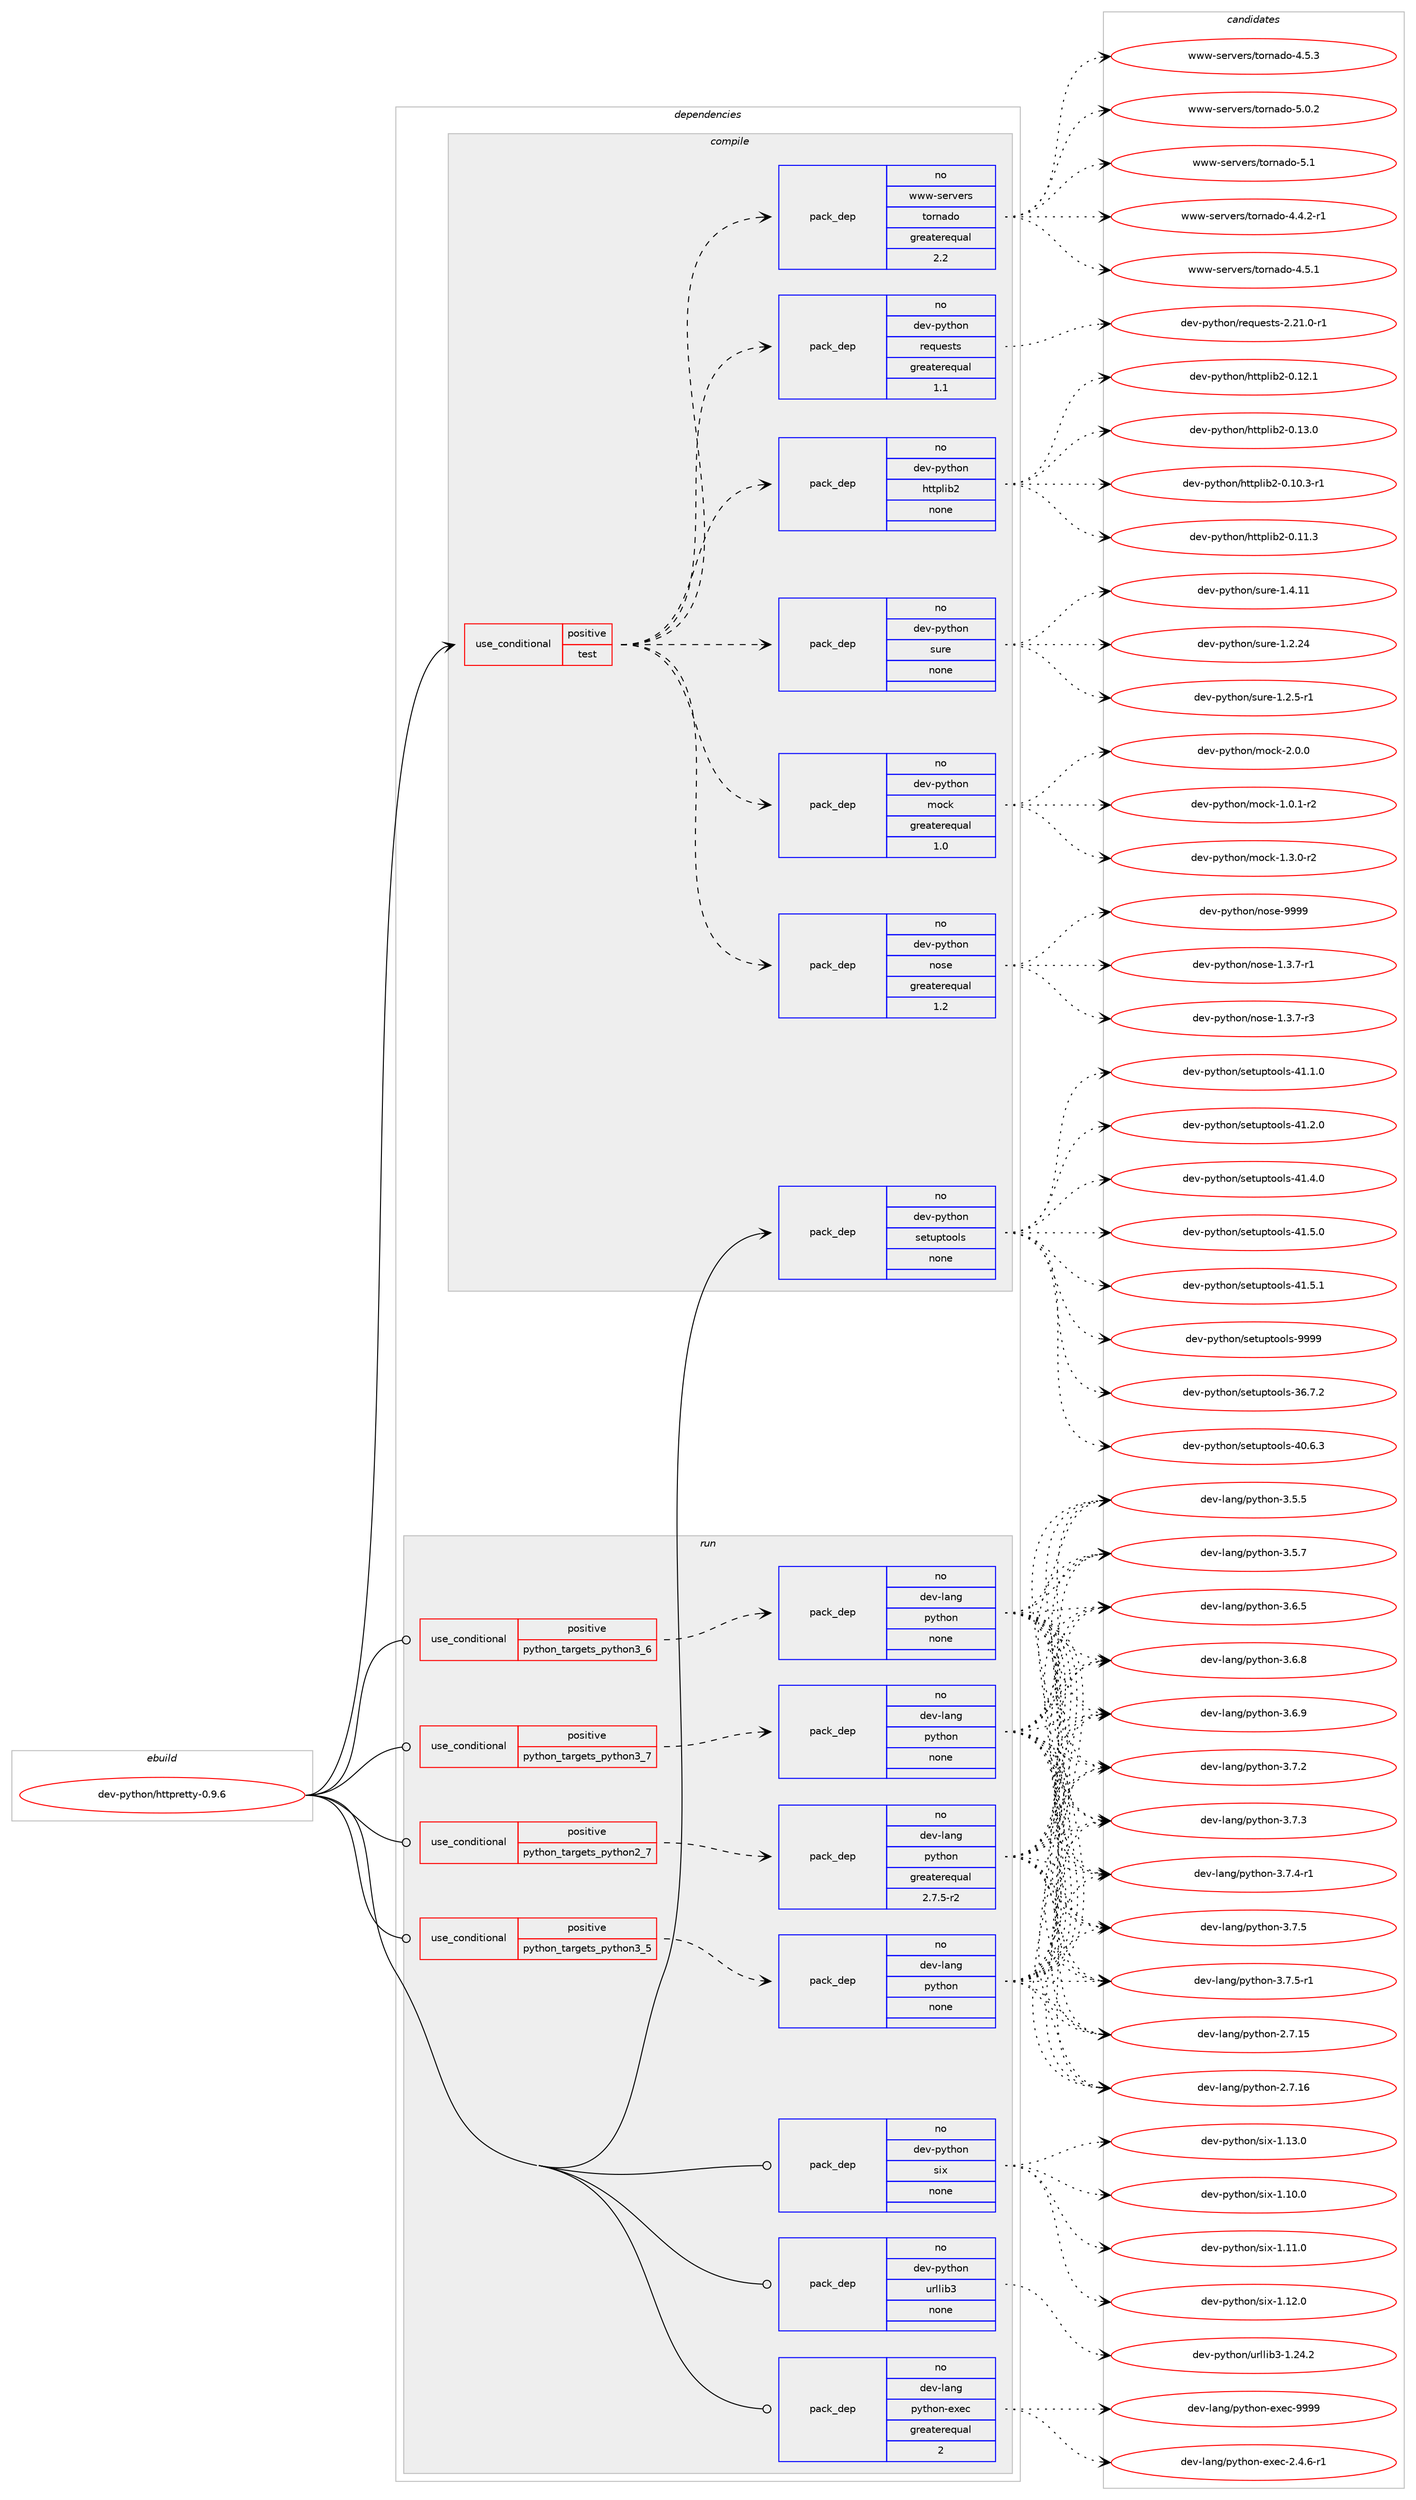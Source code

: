 digraph prolog {

# *************
# Graph options
# *************

newrank=true;
concentrate=true;
compound=true;
graph [rankdir=LR,fontname=Helvetica,fontsize=10,ranksep=1.5];#, ranksep=2.5, nodesep=0.2];
edge  [arrowhead=vee];
node  [fontname=Helvetica,fontsize=10];

# **********
# The ebuild
# **********

subgraph cluster_leftcol {
color=gray;
rank=same;
label=<<i>ebuild</i>>;
id [label="dev-python/httpretty-0.9.6", color=red, width=4, href="../dev-python/httpretty-0.9.6.svg"];
}

# ****************
# The dependencies
# ****************

subgraph cluster_midcol {
color=gray;
label=<<i>dependencies</i>>;
subgraph cluster_compile {
fillcolor="#eeeeee";
style=filled;
label=<<i>compile</i>>;
subgraph cond140591 {
dependency608726 [label=<<TABLE BORDER="0" CELLBORDER="1" CELLSPACING="0" CELLPADDING="4"><TR><TD ROWSPAN="3" CELLPADDING="10">use_conditional</TD></TR><TR><TD>positive</TD></TR><TR><TD>test</TD></TR></TABLE>>, shape=none, color=red];
subgraph pack456336 {
dependency608727 [label=<<TABLE BORDER="0" CELLBORDER="1" CELLSPACING="0" CELLPADDING="4" WIDTH="220"><TR><TD ROWSPAN="6" CELLPADDING="30">pack_dep</TD></TR><TR><TD WIDTH="110">no</TD></TR><TR><TD>dev-python</TD></TR><TR><TD>nose</TD></TR><TR><TD>greaterequal</TD></TR><TR><TD>1.2</TD></TR></TABLE>>, shape=none, color=blue];
}
dependency608726:e -> dependency608727:w [weight=20,style="dashed",arrowhead="vee"];
subgraph pack456337 {
dependency608728 [label=<<TABLE BORDER="0" CELLBORDER="1" CELLSPACING="0" CELLPADDING="4" WIDTH="220"><TR><TD ROWSPAN="6" CELLPADDING="30">pack_dep</TD></TR><TR><TD WIDTH="110">no</TD></TR><TR><TD>dev-python</TD></TR><TR><TD>mock</TD></TR><TR><TD>greaterequal</TD></TR><TR><TD>1.0</TD></TR></TABLE>>, shape=none, color=blue];
}
dependency608726:e -> dependency608728:w [weight=20,style="dashed",arrowhead="vee"];
subgraph pack456338 {
dependency608729 [label=<<TABLE BORDER="0" CELLBORDER="1" CELLSPACING="0" CELLPADDING="4" WIDTH="220"><TR><TD ROWSPAN="6" CELLPADDING="30">pack_dep</TD></TR><TR><TD WIDTH="110">no</TD></TR><TR><TD>dev-python</TD></TR><TR><TD>sure</TD></TR><TR><TD>none</TD></TR><TR><TD></TD></TR></TABLE>>, shape=none, color=blue];
}
dependency608726:e -> dependency608729:w [weight=20,style="dashed",arrowhead="vee"];
subgraph pack456339 {
dependency608730 [label=<<TABLE BORDER="0" CELLBORDER="1" CELLSPACING="0" CELLPADDING="4" WIDTH="220"><TR><TD ROWSPAN="6" CELLPADDING="30">pack_dep</TD></TR><TR><TD WIDTH="110">no</TD></TR><TR><TD>dev-python</TD></TR><TR><TD>httplib2</TD></TR><TR><TD>none</TD></TR><TR><TD></TD></TR></TABLE>>, shape=none, color=blue];
}
dependency608726:e -> dependency608730:w [weight=20,style="dashed",arrowhead="vee"];
subgraph pack456340 {
dependency608731 [label=<<TABLE BORDER="0" CELLBORDER="1" CELLSPACING="0" CELLPADDING="4" WIDTH="220"><TR><TD ROWSPAN="6" CELLPADDING="30">pack_dep</TD></TR><TR><TD WIDTH="110">no</TD></TR><TR><TD>dev-python</TD></TR><TR><TD>requests</TD></TR><TR><TD>greaterequal</TD></TR><TR><TD>1.1</TD></TR></TABLE>>, shape=none, color=blue];
}
dependency608726:e -> dependency608731:w [weight=20,style="dashed",arrowhead="vee"];
subgraph pack456341 {
dependency608732 [label=<<TABLE BORDER="0" CELLBORDER="1" CELLSPACING="0" CELLPADDING="4" WIDTH="220"><TR><TD ROWSPAN="6" CELLPADDING="30">pack_dep</TD></TR><TR><TD WIDTH="110">no</TD></TR><TR><TD>www-servers</TD></TR><TR><TD>tornado</TD></TR><TR><TD>greaterequal</TD></TR><TR><TD>2.2</TD></TR></TABLE>>, shape=none, color=blue];
}
dependency608726:e -> dependency608732:w [weight=20,style="dashed",arrowhead="vee"];
}
id:e -> dependency608726:w [weight=20,style="solid",arrowhead="vee"];
subgraph pack456342 {
dependency608733 [label=<<TABLE BORDER="0" CELLBORDER="1" CELLSPACING="0" CELLPADDING="4" WIDTH="220"><TR><TD ROWSPAN="6" CELLPADDING="30">pack_dep</TD></TR><TR><TD WIDTH="110">no</TD></TR><TR><TD>dev-python</TD></TR><TR><TD>setuptools</TD></TR><TR><TD>none</TD></TR><TR><TD></TD></TR></TABLE>>, shape=none, color=blue];
}
id:e -> dependency608733:w [weight=20,style="solid",arrowhead="vee"];
}
subgraph cluster_compileandrun {
fillcolor="#eeeeee";
style=filled;
label=<<i>compile and run</i>>;
}
subgraph cluster_run {
fillcolor="#eeeeee";
style=filled;
label=<<i>run</i>>;
subgraph cond140592 {
dependency608734 [label=<<TABLE BORDER="0" CELLBORDER="1" CELLSPACING="0" CELLPADDING="4"><TR><TD ROWSPAN="3" CELLPADDING="10">use_conditional</TD></TR><TR><TD>positive</TD></TR><TR><TD>python_targets_python2_7</TD></TR></TABLE>>, shape=none, color=red];
subgraph pack456343 {
dependency608735 [label=<<TABLE BORDER="0" CELLBORDER="1" CELLSPACING="0" CELLPADDING="4" WIDTH="220"><TR><TD ROWSPAN="6" CELLPADDING="30">pack_dep</TD></TR><TR><TD WIDTH="110">no</TD></TR><TR><TD>dev-lang</TD></TR><TR><TD>python</TD></TR><TR><TD>greaterequal</TD></TR><TR><TD>2.7.5-r2</TD></TR></TABLE>>, shape=none, color=blue];
}
dependency608734:e -> dependency608735:w [weight=20,style="dashed",arrowhead="vee"];
}
id:e -> dependency608734:w [weight=20,style="solid",arrowhead="odot"];
subgraph cond140593 {
dependency608736 [label=<<TABLE BORDER="0" CELLBORDER="1" CELLSPACING="0" CELLPADDING="4"><TR><TD ROWSPAN="3" CELLPADDING="10">use_conditional</TD></TR><TR><TD>positive</TD></TR><TR><TD>python_targets_python3_5</TD></TR></TABLE>>, shape=none, color=red];
subgraph pack456344 {
dependency608737 [label=<<TABLE BORDER="0" CELLBORDER="1" CELLSPACING="0" CELLPADDING="4" WIDTH="220"><TR><TD ROWSPAN="6" CELLPADDING="30">pack_dep</TD></TR><TR><TD WIDTH="110">no</TD></TR><TR><TD>dev-lang</TD></TR><TR><TD>python</TD></TR><TR><TD>none</TD></TR><TR><TD></TD></TR></TABLE>>, shape=none, color=blue];
}
dependency608736:e -> dependency608737:w [weight=20,style="dashed",arrowhead="vee"];
}
id:e -> dependency608736:w [weight=20,style="solid",arrowhead="odot"];
subgraph cond140594 {
dependency608738 [label=<<TABLE BORDER="0" CELLBORDER="1" CELLSPACING="0" CELLPADDING="4"><TR><TD ROWSPAN="3" CELLPADDING="10">use_conditional</TD></TR><TR><TD>positive</TD></TR><TR><TD>python_targets_python3_6</TD></TR></TABLE>>, shape=none, color=red];
subgraph pack456345 {
dependency608739 [label=<<TABLE BORDER="0" CELLBORDER="1" CELLSPACING="0" CELLPADDING="4" WIDTH="220"><TR><TD ROWSPAN="6" CELLPADDING="30">pack_dep</TD></TR><TR><TD WIDTH="110">no</TD></TR><TR><TD>dev-lang</TD></TR><TR><TD>python</TD></TR><TR><TD>none</TD></TR><TR><TD></TD></TR></TABLE>>, shape=none, color=blue];
}
dependency608738:e -> dependency608739:w [weight=20,style="dashed",arrowhead="vee"];
}
id:e -> dependency608738:w [weight=20,style="solid",arrowhead="odot"];
subgraph cond140595 {
dependency608740 [label=<<TABLE BORDER="0" CELLBORDER="1" CELLSPACING="0" CELLPADDING="4"><TR><TD ROWSPAN="3" CELLPADDING="10">use_conditional</TD></TR><TR><TD>positive</TD></TR><TR><TD>python_targets_python3_7</TD></TR></TABLE>>, shape=none, color=red];
subgraph pack456346 {
dependency608741 [label=<<TABLE BORDER="0" CELLBORDER="1" CELLSPACING="0" CELLPADDING="4" WIDTH="220"><TR><TD ROWSPAN="6" CELLPADDING="30">pack_dep</TD></TR><TR><TD WIDTH="110">no</TD></TR><TR><TD>dev-lang</TD></TR><TR><TD>python</TD></TR><TR><TD>none</TD></TR><TR><TD></TD></TR></TABLE>>, shape=none, color=blue];
}
dependency608740:e -> dependency608741:w [weight=20,style="dashed",arrowhead="vee"];
}
id:e -> dependency608740:w [weight=20,style="solid",arrowhead="odot"];
subgraph pack456347 {
dependency608742 [label=<<TABLE BORDER="0" CELLBORDER="1" CELLSPACING="0" CELLPADDING="4" WIDTH="220"><TR><TD ROWSPAN="6" CELLPADDING="30">pack_dep</TD></TR><TR><TD WIDTH="110">no</TD></TR><TR><TD>dev-lang</TD></TR><TR><TD>python-exec</TD></TR><TR><TD>greaterequal</TD></TR><TR><TD>2</TD></TR></TABLE>>, shape=none, color=blue];
}
id:e -> dependency608742:w [weight=20,style="solid",arrowhead="odot"];
subgraph pack456348 {
dependency608743 [label=<<TABLE BORDER="0" CELLBORDER="1" CELLSPACING="0" CELLPADDING="4" WIDTH="220"><TR><TD ROWSPAN="6" CELLPADDING="30">pack_dep</TD></TR><TR><TD WIDTH="110">no</TD></TR><TR><TD>dev-python</TD></TR><TR><TD>six</TD></TR><TR><TD>none</TD></TR><TR><TD></TD></TR></TABLE>>, shape=none, color=blue];
}
id:e -> dependency608743:w [weight=20,style="solid",arrowhead="odot"];
subgraph pack456349 {
dependency608744 [label=<<TABLE BORDER="0" CELLBORDER="1" CELLSPACING="0" CELLPADDING="4" WIDTH="220"><TR><TD ROWSPAN="6" CELLPADDING="30">pack_dep</TD></TR><TR><TD WIDTH="110">no</TD></TR><TR><TD>dev-python</TD></TR><TR><TD>urllib3</TD></TR><TR><TD>none</TD></TR><TR><TD></TD></TR></TABLE>>, shape=none, color=blue];
}
id:e -> dependency608744:w [weight=20,style="solid",arrowhead="odot"];
}
}

# **************
# The candidates
# **************

subgraph cluster_choices {
rank=same;
color=gray;
label=<<i>candidates</i>>;

subgraph choice456336 {
color=black;
nodesep=1;
choice10010111845112121116104111110471101111151014549465146554511449 [label="dev-python/nose-1.3.7-r1", color=red, width=4,href="../dev-python/nose-1.3.7-r1.svg"];
choice10010111845112121116104111110471101111151014549465146554511451 [label="dev-python/nose-1.3.7-r3", color=red, width=4,href="../dev-python/nose-1.3.7-r3.svg"];
choice10010111845112121116104111110471101111151014557575757 [label="dev-python/nose-9999", color=red, width=4,href="../dev-python/nose-9999.svg"];
dependency608727:e -> choice10010111845112121116104111110471101111151014549465146554511449:w [style=dotted,weight="100"];
dependency608727:e -> choice10010111845112121116104111110471101111151014549465146554511451:w [style=dotted,weight="100"];
dependency608727:e -> choice10010111845112121116104111110471101111151014557575757:w [style=dotted,weight="100"];
}
subgraph choice456337 {
color=black;
nodesep=1;
choice1001011184511212111610411111047109111991074549464846494511450 [label="dev-python/mock-1.0.1-r2", color=red, width=4,href="../dev-python/mock-1.0.1-r2.svg"];
choice1001011184511212111610411111047109111991074549465146484511450 [label="dev-python/mock-1.3.0-r2", color=red, width=4,href="../dev-python/mock-1.3.0-r2.svg"];
choice100101118451121211161041111104710911199107455046484648 [label="dev-python/mock-2.0.0", color=red, width=4,href="../dev-python/mock-2.0.0.svg"];
dependency608728:e -> choice1001011184511212111610411111047109111991074549464846494511450:w [style=dotted,weight="100"];
dependency608728:e -> choice1001011184511212111610411111047109111991074549465146484511450:w [style=dotted,weight="100"];
dependency608728:e -> choice100101118451121211161041111104710911199107455046484648:w [style=dotted,weight="100"];
}
subgraph choice456338 {
color=black;
nodesep=1;
choice100101118451121211161041111104711511711410145494650465052 [label="dev-python/sure-1.2.24", color=red, width=4,href="../dev-python/sure-1.2.24.svg"];
choice10010111845112121116104111110471151171141014549465046534511449 [label="dev-python/sure-1.2.5-r1", color=red, width=4,href="../dev-python/sure-1.2.5-r1.svg"];
choice100101118451121211161041111104711511711410145494652464949 [label="dev-python/sure-1.4.11", color=red, width=4,href="../dev-python/sure-1.4.11.svg"];
dependency608729:e -> choice100101118451121211161041111104711511711410145494650465052:w [style=dotted,weight="100"];
dependency608729:e -> choice10010111845112121116104111110471151171141014549465046534511449:w [style=dotted,weight="100"];
dependency608729:e -> choice100101118451121211161041111104711511711410145494652464949:w [style=dotted,weight="100"];
}
subgraph choice456339 {
color=black;
nodesep=1;
choice10010111845112121116104111110471041161161121081059850454846494846514511449 [label="dev-python/httplib2-0.10.3-r1", color=red, width=4,href="../dev-python/httplib2-0.10.3-r1.svg"];
choice1001011184511212111610411111047104116116112108105985045484649494651 [label="dev-python/httplib2-0.11.3", color=red, width=4,href="../dev-python/httplib2-0.11.3.svg"];
choice1001011184511212111610411111047104116116112108105985045484649504649 [label="dev-python/httplib2-0.12.1", color=red, width=4,href="../dev-python/httplib2-0.12.1.svg"];
choice1001011184511212111610411111047104116116112108105985045484649514648 [label="dev-python/httplib2-0.13.0", color=red, width=4,href="../dev-python/httplib2-0.13.0.svg"];
dependency608730:e -> choice10010111845112121116104111110471041161161121081059850454846494846514511449:w [style=dotted,weight="100"];
dependency608730:e -> choice1001011184511212111610411111047104116116112108105985045484649494651:w [style=dotted,weight="100"];
dependency608730:e -> choice1001011184511212111610411111047104116116112108105985045484649504649:w [style=dotted,weight="100"];
dependency608730:e -> choice1001011184511212111610411111047104116116112108105985045484649514648:w [style=dotted,weight="100"];
}
subgraph choice456340 {
color=black;
nodesep=1;
choice1001011184511212111610411111047114101113117101115116115455046504946484511449 [label="dev-python/requests-2.21.0-r1", color=red, width=4,href="../dev-python/requests-2.21.0-r1.svg"];
dependency608731:e -> choice1001011184511212111610411111047114101113117101115116115455046504946484511449:w [style=dotted,weight="100"];
}
subgraph choice456341 {
color=black;
nodesep=1;
choice1191191194511510111411810111411547116111114110971001114552465246504511449 [label="www-servers/tornado-4.4.2-r1", color=red, width=4,href="../www-servers/tornado-4.4.2-r1.svg"];
choice119119119451151011141181011141154711611111411097100111455246534649 [label="www-servers/tornado-4.5.1", color=red, width=4,href="../www-servers/tornado-4.5.1.svg"];
choice119119119451151011141181011141154711611111411097100111455246534651 [label="www-servers/tornado-4.5.3", color=red, width=4,href="../www-servers/tornado-4.5.3.svg"];
choice119119119451151011141181011141154711611111411097100111455346484650 [label="www-servers/tornado-5.0.2", color=red, width=4,href="../www-servers/tornado-5.0.2.svg"];
choice11911911945115101114118101114115471161111141109710011145534649 [label="www-servers/tornado-5.1", color=red, width=4,href="../www-servers/tornado-5.1.svg"];
dependency608732:e -> choice1191191194511510111411810111411547116111114110971001114552465246504511449:w [style=dotted,weight="100"];
dependency608732:e -> choice119119119451151011141181011141154711611111411097100111455246534649:w [style=dotted,weight="100"];
dependency608732:e -> choice119119119451151011141181011141154711611111411097100111455246534651:w [style=dotted,weight="100"];
dependency608732:e -> choice119119119451151011141181011141154711611111411097100111455346484650:w [style=dotted,weight="100"];
dependency608732:e -> choice11911911945115101114118101114115471161111141109710011145534649:w [style=dotted,weight="100"];
}
subgraph choice456342 {
color=black;
nodesep=1;
choice100101118451121211161041111104711510111611711211611111110811545515446554650 [label="dev-python/setuptools-36.7.2", color=red, width=4,href="../dev-python/setuptools-36.7.2.svg"];
choice100101118451121211161041111104711510111611711211611111110811545524846544651 [label="dev-python/setuptools-40.6.3", color=red, width=4,href="../dev-python/setuptools-40.6.3.svg"];
choice100101118451121211161041111104711510111611711211611111110811545524946494648 [label="dev-python/setuptools-41.1.0", color=red, width=4,href="../dev-python/setuptools-41.1.0.svg"];
choice100101118451121211161041111104711510111611711211611111110811545524946504648 [label="dev-python/setuptools-41.2.0", color=red, width=4,href="../dev-python/setuptools-41.2.0.svg"];
choice100101118451121211161041111104711510111611711211611111110811545524946524648 [label="dev-python/setuptools-41.4.0", color=red, width=4,href="../dev-python/setuptools-41.4.0.svg"];
choice100101118451121211161041111104711510111611711211611111110811545524946534648 [label="dev-python/setuptools-41.5.0", color=red, width=4,href="../dev-python/setuptools-41.5.0.svg"];
choice100101118451121211161041111104711510111611711211611111110811545524946534649 [label="dev-python/setuptools-41.5.1", color=red, width=4,href="../dev-python/setuptools-41.5.1.svg"];
choice10010111845112121116104111110471151011161171121161111111081154557575757 [label="dev-python/setuptools-9999", color=red, width=4,href="../dev-python/setuptools-9999.svg"];
dependency608733:e -> choice100101118451121211161041111104711510111611711211611111110811545515446554650:w [style=dotted,weight="100"];
dependency608733:e -> choice100101118451121211161041111104711510111611711211611111110811545524846544651:w [style=dotted,weight="100"];
dependency608733:e -> choice100101118451121211161041111104711510111611711211611111110811545524946494648:w [style=dotted,weight="100"];
dependency608733:e -> choice100101118451121211161041111104711510111611711211611111110811545524946504648:w [style=dotted,weight="100"];
dependency608733:e -> choice100101118451121211161041111104711510111611711211611111110811545524946524648:w [style=dotted,weight="100"];
dependency608733:e -> choice100101118451121211161041111104711510111611711211611111110811545524946534648:w [style=dotted,weight="100"];
dependency608733:e -> choice100101118451121211161041111104711510111611711211611111110811545524946534649:w [style=dotted,weight="100"];
dependency608733:e -> choice10010111845112121116104111110471151011161171121161111111081154557575757:w [style=dotted,weight="100"];
}
subgraph choice456343 {
color=black;
nodesep=1;
choice10010111845108971101034711212111610411111045504655464953 [label="dev-lang/python-2.7.15", color=red, width=4,href="../dev-lang/python-2.7.15.svg"];
choice10010111845108971101034711212111610411111045504655464954 [label="dev-lang/python-2.7.16", color=red, width=4,href="../dev-lang/python-2.7.16.svg"];
choice100101118451089711010347112121116104111110455146534653 [label="dev-lang/python-3.5.5", color=red, width=4,href="../dev-lang/python-3.5.5.svg"];
choice100101118451089711010347112121116104111110455146534655 [label="dev-lang/python-3.5.7", color=red, width=4,href="../dev-lang/python-3.5.7.svg"];
choice100101118451089711010347112121116104111110455146544653 [label="dev-lang/python-3.6.5", color=red, width=4,href="../dev-lang/python-3.6.5.svg"];
choice100101118451089711010347112121116104111110455146544656 [label="dev-lang/python-3.6.8", color=red, width=4,href="../dev-lang/python-3.6.8.svg"];
choice100101118451089711010347112121116104111110455146544657 [label="dev-lang/python-3.6.9", color=red, width=4,href="../dev-lang/python-3.6.9.svg"];
choice100101118451089711010347112121116104111110455146554650 [label="dev-lang/python-3.7.2", color=red, width=4,href="../dev-lang/python-3.7.2.svg"];
choice100101118451089711010347112121116104111110455146554651 [label="dev-lang/python-3.7.3", color=red, width=4,href="../dev-lang/python-3.7.3.svg"];
choice1001011184510897110103471121211161041111104551465546524511449 [label="dev-lang/python-3.7.4-r1", color=red, width=4,href="../dev-lang/python-3.7.4-r1.svg"];
choice100101118451089711010347112121116104111110455146554653 [label="dev-lang/python-3.7.5", color=red, width=4,href="../dev-lang/python-3.7.5.svg"];
choice1001011184510897110103471121211161041111104551465546534511449 [label="dev-lang/python-3.7.5-r1", color=red, width=4,href="../dev-lang/python-3.7.5-r1.svg"];
dependency608735:e -> choice10010111845108971101034711212111610411111045504655464953:w [style=dotted,weight="100"];
dependency608735:e -> choice10010111845108971101034711212111610411111045504655464954:w [style=dotted,weight="100"];
dependency608735:e -> choice100101118451089711010347112121116104111110455146534653:w [style=dotted,weight="100"];
dependency608735:e -> choice100101118451089711010347112121116104111110455146534655:w [style=dotted,weight="100"];
dependency608735:e -> choice100101118451089711010347112121116104111110455146544653:w [style=dotted,weight="100"];
dependency608735:e -> choice100101118451089711010347112121116104111110455146544656:w [style=dotted,weight="100"];
dependency608735:e -> choice100101118451089711010347112121116104111110455146544657:w [style=dotted,weight="100"];
dependency608735:e -> choice100101118451089711010347112121116104111110455146554650:w [style=dotted,weight="100"];
dependency608735:e -> choice100101118451089711010347112121116104111110455146554651:w [style=dotted,weight="100"];
dependency608735:e -> choice1001011184510897110103471121211161041111104551465546524511449:w [style=dotted,weight="100"];
dependency608735:e -> choice100101118451089711010347112121116104111110455146554653:w [style=dotted,weight="100"];
dependency608735:e -> choice1001011184510897110103471121211161041111104551465546534511449:w [style=dotted,weight="100"];
}
subgraph choice456344 {
color=black;
nodesep=1;
choice10010111845108971101034711212111610411111045504655464953 [label="dev-lang/python-2.7.15", color=red, width=4,href="../dev-lang/python-2.7.15.svg"];
choice10010111845108971101034711212111610411111045504655464954 [label="dev-lang/python-2.7.16", color=red, width=4,href="../dev-lang/python-2.7.16.svg"];
choice100101118451089711010347112121116104111110455146534653 [label="dev-lang/python-3.5.5", color=red, width=4,href="../dev-lang/python-3.5.5.svg"];
choice100101118451089711010347112121116104111110455146534655 [label="dev-lang/python-3.5.7", color=red, width=4,href="../dev-lang/python-3.5.7.svg"];
choice100101118451089711010347112121116104111110455146544653 [label="dev-lang/python-3.6.5", color=red, width=4,href="../dev-lang/python-3.6.5.svg"];
choice100101118451089711010347112121116104111110455146544656 [label="dev-lang/python-3.6.8", color=red, width=4,href="../dev-lang/python-3.6.8.svg"];
choice100101118451089711010347112121116104111110455146544657 [label="dev-lang/python-3.6.9", color=red, width=4,href="../dev-lang/python-3.6.9.svg"];
choice100101118451089711010347112121116104111110455146554650 [label="dev-lang/python-3.7.2", color=red, width=4,href="../dev-lang/python-3.7.2.svg"];
choice100101118451089711010347112121116104111110455146554651 [label="dev-lang/python-3.7.3", color=red, width=4,href="../dev-lang/python-3.7.3.svg"];
choice1001011184510897110103471121211161041111104551465546524511449 [label="dev-lang/python-3.7.4-r1", color=red, width=4,href="../dev-lang/python-3.7.4-r1.svg"];
choice100101118451089711010347112121116104111110455146554653 [label="dev-lang/python-3.7.5", color=red, width=4,href="../dev-lang/python-3.7.5.svg"];
choice1001011184510897110103471121211161041111104551465546534511449 [label="dev-lang/python-3.7.5-r1", color=red, width=4,href="../dev-lang/python-3.7.5-r1.svg"];
dependency608737:e -> choice10010111845108971101034711212111610411111045504655464953:w [style=dotted,weight="100"];
dependency608737:e -> choice10010111845108971101034711212111610411111045504655464954:w [style=dotted,weight="100"];
dependency608737:e -> choice100101118451089711010347112121116104111110455146534653:w [style=dotted,weight="100"];
dependency608737:e -> choice100101118451089711010347112121116104111110455146534655:w [style=dotted,weight="100"];
dependency608737:e -> choice100101118451089711010347112121116104111110455146544653:w [style=dotted,weight="100"];
dependency608737:e -> choice100101118451089711010347112121116104111110455146544656:w [style=dotted,weight="100"];
dependency608737:e -> choice100101118451089711010347112121116104111110455146544657:w [style=dotted,weight="100"];
dependency608737:e -> choice100101118451089711010347112121116104111110455146554650:w [style=dotted,weight="100"];
dependency608737:e -> choice100101118451089711010347112121116104111110455146554651:w [style=dotted,weight="100"];
dependency608737:e -> choice1001011184510897110103471121211161041111104551465546524511449:w [style=dotted,weight="100"];
dependency608737:e -> choice100101118451089711010347112121116104111110455146554653:w [style=dotted,weight="100"];
dependency608737:e -> choice1001011184510897110103471121211161041111104551465546534511449:w [style=dotted,weight="100"];
}
subgraph choice456345 {
color=black;
nodesep=1;
choice10010111845108971101034711212111610411111045504655464953 [label="dev-lang/python-2.7.15", color=red, width=4,href="../dev-lang/python-2.7.15.svg"];
choice10010111845108971101034711212111610411111045504655464954 [label="dev-lang/python-2.7.16", color=red, width=4,href="../dev-lang/python-2.7.16.svg"];
choice100101118451089711010347112121116104111110455146534653 [label="dev-lang/python-3.5.5", color=red, width=4,href="../dev-lang/python-3.5.5.svg"];
choice100101118451089711010347112121116104111110455146534655 [label="dev-lang/python-3.5.7", color=red, width=4,href="../dev-lang/python-3.5.7.svg"];
choice100101118451089711010347112121116104111110455146544653 [label="dev-lang/python-3.6.5", color=red, width=4,href="../dev-lang/python-3.6.5.svg"];
choice100101118451089711010347112121116104111110455146544656 [label="dev-lang/python-3.6.8", color=red, width=4,href="../dev-lang/python-3.6.8.svg"];
choice100101118451089711010347112121116104111110455146544657 [label="dev-lang/python-3.6.9", color=red, width=4,href="../dev-lang/python-3.6.9.svg"];
choice100101118451089711010347112121116104111110455146554650 [label="dev-lang/python-3.7.2", color=red, width=4,href="../dev-lang/python-3.7.2.svg"];
choice100101118451089711010347112121116104111110455146554651 [label="dev-lang/python-3.7.3", color=red, width=4,href="../dev-lang/python-3.7.3.svg"];
choice1001011184510897110103471121211161041111104551465546524511449 [label="dev-lang/python-3.7.4-r1", color=red, width=4,href="../dev-lang/python-3.7.4-r1.svg"];
choice100101118451089711010347112121116104111110455146554653 [label="dev-lang/python-3.7.5", color=red, width=4,href="../dev-lang/python-3.7.5.svg"];
choice1001011184510897110103471121211161041111104551465546534511449 [label="dev-lang/python-3.7.5-r1", color=red, width=4,href="../dev-lang/python-3.7.5-r1.svg"];
dependency608739:e -> choice10010111845108971101034711212111610411111045504655464953:w [style=dotted,weight="100"];
dependency608739:e -> choice10010111845108971101034711212111610411111045504655464954:w [style=dotted,weight="100"];
dependency608739:e -> choice100101118451089711010347112121116104111110455146534653:w [style=dotted,weight="100"];
dependency608739:e -> choice100101118451089711010347112121116104111110455146534655:w [style=dotted,weight="100"];
dependency608739:e -> choice100101118451089711010347112121116104111110455146544653:w [style=dotted,weight="100"];
dependency608739:e -> choice100101118451089711010347112121116104111110455146544656:w [style=dotted,weight="100"];
dependency608739:e -> choice100101118451089711010347112121116104111110455146544657:w [style=dotted,weight="100"];
dependency608739:e -> choice100101118451089711010347112121116104111110455146554650:w [style=dotted,weight="100"];
dependency608739:e -> choice100101118451089711010347112121116104111110455146554651:w [style=dotted,weight="100"];
dependency608739:e -> choice1001011184510897110103471121211161041111104551465546524511449:w [style=dotted,weight="100"];
dependency608739:e -> choice100101118451089711010347112121116104111110455146554653:w [style=dotted,weight="100"];
dependency608739:e -> choice1001011184510897110103471121211161041111104551465546534511449:w [style=dotted,weight="100"];
}
subgraph choice456346 {
color=black;
nodesep=1;
choice10010111845108971101034711212111610411111045504655464953 [label="dev-lang/python-2.7.15", color=red, width=4,href="../dev-lang/python-2.7.15.svg"];
choice10010111845108971101034711212111610411111045504655464954 [label="dev-lang/python-2.7.16", color=red, width=4,href="../dev-lang/python-2.7.16.svg"];
choice100101118451089711010347112121116104111110455146534653 [label="dev-lang/python-3.5.5", color=red, width=4,href="../dev-lang/python-3.5.5.svg"];
choice100101118451089711010347112121116104111110455146534655 [label="dev-lang/python-3.5.7", color=red, width=4,href="../dev-lang/python-3.5.7.svg"];
choice100101118451089711010347112121116104111110455146544653 [label="dev-lang/python-3.6.5", color=red, width=4,href="../dev-lang/python-3.6.5.svg"];
choice100101118451089711010347112121116104111110455146544656 [label="dev-lang/python-3.6.8", color=red, width=4,href="../dev-lang/python-3.6.8.svg"];
choice100101118451089711010347112121116104111110455146544657 [label="dev-lang/python-3.6.9", color=red, width=4,href="../dev-lang/python-3.6.9.svg"];
choice100101118451089711010347112121116104111110455146554650 [label="dev-lang/python-3.7.2", color=red, width=4,href="../dev-lang/python-3.7.2.svg"];
choice100101118451089711010347112121116104111110455146554651 [label="dev-lang/python-3.7.3", color=red, width=4,href="../dev-lang/python-3.7.3.svg"];
choice1001011184510897110103471121211161041111104551465546524511449 [label="dev-lang/python-3.7.4-r1", color=red, width=4,href="../dev-lang/python-3.7.4-r1.svg"];
choice100101118451089711010347112121116104111110455146554653 [label="dev-lang/python-3.7.5", color=red, width=4,href="../dev-lang/python-3.7.5.svg"];
choice1001011184510897110103471121211161041111104551465546534511449 [label="dev-lang/python-3.7.5-r1", color=red, width=4,href="../dev-lang/python-3.7.5-r1.svg"];
dependency608741:e -> choice10010111845108971101034711212111610411111045504655464953:w [style=dotted,weight="100"];
dependency608741:e -> choice10010111845108971101034711212111610411111045504655464954:w [style=dotted,weight="100"];
dependency608741:e -> choice100101118451089711010347112121116104111110455146534653:w [style=dotted,weight="100"];
dependency608741:e -> choice100101118451089711010347112121116104111110455146534655:w [style=dotted,weight="100"];
dependency608741:e -> choice100101118451089711010347112121116104111110455146544653:w [style=dotted,weight="100"];
dependency608741:e -> choice100101118451089711010347112121116104111110455146544656:w [style=dotted,weight="100"];
dependency608741:e -> choice100101118451089711010347112121116104111110455146544657:w [style=dotted,weight="100"];
dependency608741:e -> choice100101118451089711010347112121116104111110455146554650:w [style=dotted,weight="100"];
dependency608741:e -> choice100101118451089711010347112121116104111110455146554651:w [style=dotted,weight="100"];
dependency608741:e -> choice1001011184510897110103471121211161041111104551465546524511449:w [style=dotted,weight="100"];
dependency608741:e -> choice100101118451089711010347112121116104111110455146554653:w [style=dotted,weight="100"];
dependency608741:e -> choice1001011184510897110103471121211161041111104551465546534511449:w [style=dotted,weight="100"];
}
subgraph choice456347 {
color=black;
nodesep=1;
choice10010111845108971101034711212111610411111045101120101994550465246544511449 [label="dev-lang/python-exec-2.4.6-r1", color=red, width=4,href="../dev-lang/python-exec-2.4.6-r1.svg"];
choice10010111845108971101034711212111610411111045101120101994557575757 [label="dev-lang/python-exec-9999", color=red, width=4,href="../dev-lang/python-exec-9999.svg"];
dependency608742:e -> choice10010111845108971101034711212111610411111045101120101994550465246544511449:w [style=dotted,weight="100"];
dependency608742:e -> choice10010111845108971101034711212111610411111045101120101994557575757:w [style=dotted,weight="100"];
}
subgraph choice456348 {
color=black;
nodesep=1;
choice100101118451121211161041111104711510512045494649484648 [label="dev-python/six-1.10.0", color=red, width=4,href="../dev-python/six-1.10.0.svg"];
choice100101118451121211161041111104711510512045494649494648 [label="dev-python/six-1.11.0", color=red, width=4,href="../dev-python/six-1.11.0.svg"];
choice100101118451121211161041111104711510512045494649504648 [label="dev-python/six-1.12.0", color=red, width=4,href="../dev-python/six-1.12.0.svg"];
choice100101118451121211161041111104711510512045494649514648 [label="dev-python/six-1.13.0", color=red, width=4,href="../dev-python/six-1.13.0.svg"];
dependency608743:e -> choice100101118451121211161041111104711510512045494649484648:w [style=dotted,weight="100"];
dependency608743:e -> choice100101118451121211161041111104711510512045494649494648:w [style=dotted,weight="100"];
dependency608743:e -> choice100101118451121211161041111104711510512045494649504648:w [style=dotted,weight="100"];
dependency608743:e -> choice100101118451121211161041111104711510512045494649514648:w [style=dotted,weight="100"];
}
subgraph choice456349 {
color=black;
nodesep=1;
choice1001011184511212111610411111047117114108108105985145494650524650 [label="dev-python/urllib3-1.24.2", color=red, width=4,href="../dev-python/urllib3-1.24.2.svg"];
dependency608744:e -> choice1001011184511212111610411111047117114108108105985145494650524650:w [style=dotted,weight="100"];
}
}

}
